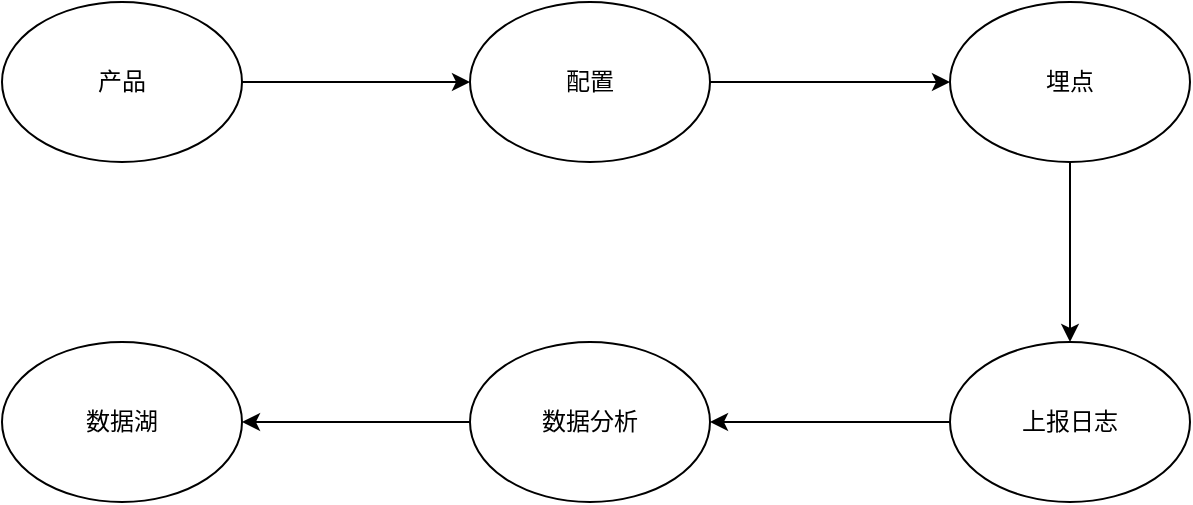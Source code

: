 <mxfile version="17.1.1" type="github">
  <diagram id="h4CvCt1GM6oueTwnl3Wt" name="第 1 页">
    <mxGraphModel dx="1422" dy="794" grid="1" gridSize="10" guides="1" tooltips="1" connect="1" arrows="1" fold="1" page="1" pageScale="1" pageWidth="827" pageHeight="1169" math="0" shadow="0">
      <root>
        <mxCell id="0" />
        <mxCell id="1" parent="0" />
        <mxCell id="bwUY2PELbooua22BQU6s-11" style="edgeStyle=orthogonalEdgeStyle;rounded=0;orthogonalLoop=1;jettySize=auto;html=1;exitX=1;exitY=0.5;exitDx=0;exitDy=0;entryX=0;entryY=0.5;entryDx=0;entryDy=0;" edge="1" parent="1" source="bwUY2PELbooua22BQU6s-2" target="bwUY2PELbooua22BQU6s-5">
          <mxGeometry relative="1" as="geometry" />
        </mxCell>
        <mxCell id="bwUY2PELbooua22BQU6s-2" value="配置" style="ellipse;whiteSpace=wrap;html=1;" vertex="1" parent="1">
          <mxGeometry x="344" y="270" width="120" height="80" as="geometry" />
        </mxCell>
        <mxCell id="bwUY2PELbooua22BQU6s-10" style="edgeStyle=orthogonalEdgeStyle;rounded=0;orthogonalLoop=1;jettySize=auto;html=1;exitX=1;exitY=0.5;exitDx=0;exitDy=0;entryX=0;entryY=0.5;entryDx=0;entryDy=0;" edge="1" parent="1" source="bwUY2PELbooua22BQU6s-3" target="bwUY2PELbooua22BQU6s-2">
          <mxGeometry relative="1" as="geometry" />
        </mxCell>
        <mxCell id="bwUY2PELbooua22BQU6s-3" value="产品" style="ellipse;whiteSpace=wrap;html=1;" vertex="1" parent="1">
          <mxGeometry x="110" y="270" width="120" height="80" as="geometry" />
        </mxCell>
        <mxCell id="bwUY2PELbooua22BQU6s-12" style="edgeStyle=orthogonalEdgeStyle;rounded=0;orthogonalLoop=1;jettySize=auto;html=1;entryX=0.5;entryY=0;entryDx=0;entryDy=0;" edge="1" parent="1" source="bwUY2PELbooua22BQU6s-5" target="bwUY2PELbooua22BQU6s-6">
          <mxGeometry relative="1" as="geometry" />
        </mxCell>
        <mxCell id="bwUY2PELbooua22BQU6s-5" value="埋点" style="ellipse;whiteSpace=wrap;html=1;" vertex="1" parent="1">
          <mxGeometry x="584" y="270" width="120" height="80" as="geometry" />
        </mxCell>
        <mxCell id="bwUY2PELbooua22BQU6s-13" style="edgeStyle=orthogonalEdgeStyle;rounded=0;orthogonalLoop=1;jettySize=auto;html=1;entryX=1;entryY=0.5;entryDx=0;entryDy=0;" edge="1" parent="1" source="bwUY2PELbooua22BQU6s-6" target="bwUY2PELbooua22BQU6s-8">
          <mxGeometry relative="1" as="geometry" />
        </mxCell>
        <mxCell id="bwUY2PELbooua22BQU6s-6" value="上报日志" style="ellipse;whiteSpace=wrap;html=1;" vertex="1" parent="1">
          <mxGeometry x="584" y="440" width="120" height="80" as="geometry" />
        </mxCell>
        <mxCell id="bwUY2PELbooua22BQU6s-7" value="数据湖" style="ellipse;whiteSpace=wrap;html=1;" vertex="1" parent="1">
          <mxGeometry x="110" y="440" width="120" height="80" as="geometry" />
        </mxCell>
        <mxCell id="bwUY2PELbooua22BQU6s-14" style="edgeStyle=orthogonalEdgeStyle;rounded=0;orthogonalLoop=1;jettySize=auto;html=1;entryX=1;entryY=0.5;entryDx=0;entryDy=0;" edge="1" parent="1" source="bwUY2PELbooua22BQU6s-8" target="bwUY2PELbooua22BQU6s-7">
          <mxGeometry relative="1" as="geometry" />
        </mxCell>
        <mxCell id="bwUY2PELbooua22BQU6s-8" value="数据分析" style="ellipse;whiteSpace=wrap;html=1;" vertex="1" parent="1">
          <mxGeometry x="344" y="440" width="120" height="80" as="geometry" />
        </mxCell>
      </root>
    </mxGraphModel>
  </diagram>
</mxfile>
